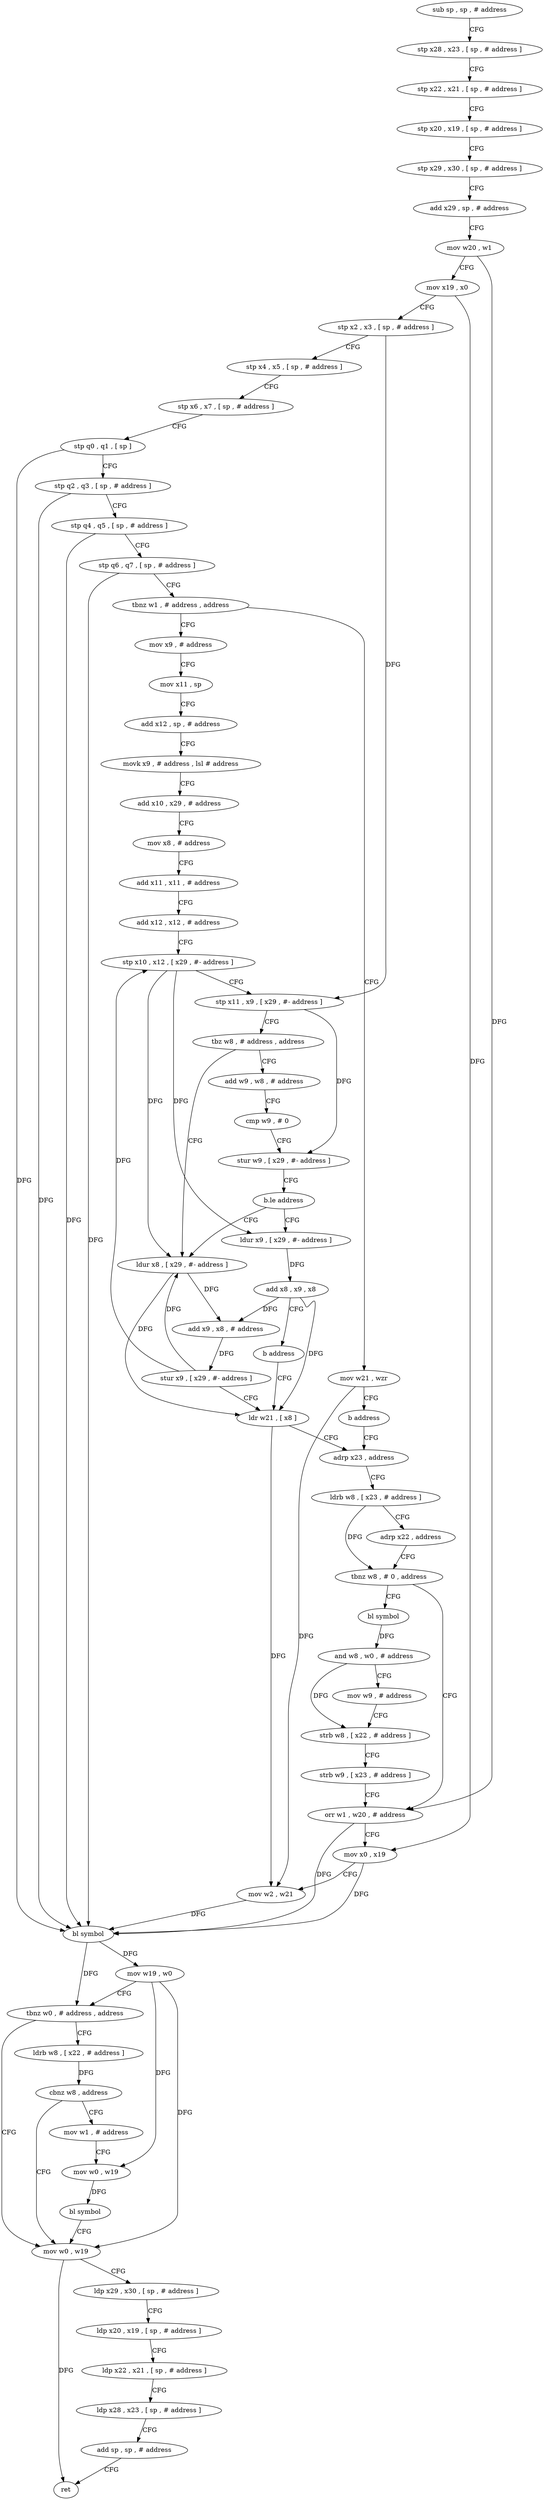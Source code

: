 digraph "func" {
"4260308" [label = "sub sp , sp , # address" ]
"4260312" [label = "stp x28 , x23 , [ sp , # address ]" ]
"4260316" [label = "stp x22 , x21 , [ sp , # address ]" ]
"4260320" [label = "stp x20 , x19 , [ sp , # address ]" ]
"4260324" [label = "stp x29 , x30 , [ sp , # address ]" ]
"4260328" [label = "add x29 , sp , # address" ]
"4260332" [label = "mov w20 , w1" ]
"4260336" [label = "mov x19 , x0" ]
"4260340" [label = "stp x2 , x3 , [ sp , # address ]" ]
"4260344" [label = "stp x4 , x5 , [ sp , # address ]" ]
"4260348" [label = "stp x6 , x7 , [ sp , # address ]" ]
"4260352" [label = "stp q0 , q1 , [ sp ]" ]
"4260356" [label = "stp q2 , q3 , [ sp , # address ]" ]
"4260360" [label = "stp q4 , q5 , [ sp , # address ]" ]
"4260364" [label = "stp q6 , q7 , [ sp , # address ]" ]
"4260368" [label = "tbnz w1 , # address , address" ]
"4260380" [label = "mov x9 , # address" ]
"4260372" [label = "mov w21 , wzr" ]
"4260384" [label = "mov x11 , sp" ]
"4260388" [label = "add x12 , sp , # address" ]
"4260392" [label = "movk x9 , # address , lsl # address" ]
"4260396" [label = "add x10 , x29 , # address" ]
"4260400" [label = "mov x8 , # address" ]
"4260404" [label = "add x11 , x11 , # address" ]
"4260408" [label = "add x12 , x12 , # address" ]
"4260412" [label = "stp x10 , x12 , [ x29 , #- address ]" ]
"4260416" [label = "stp x11 , x9 , [ x29 , #- address ]" ]
"4260420" [label = "tbz w8 , # address , address" ]
"4260440" [label = "ldur x8 , [ x29 , #- address ]" ]
"4260424" [label = "add w9 , w8 , # address" ]
"4260376" [label = "b address" ]
"4260456" [label = "adrp x23 , address" ]
"4260444" [label = "add x9 , x8 , # address" ]
"4260448" [label = "stur x9 , [ x29 , #- address ]" ]
"4260452" [label = "ldr w21 , [ x8 ]" ]
"4260428" [label = "cmp w9 , # 0" ]
"4260432" [label = "stur w9 , [ x29 , #- address ]" ]
"4260436" [label = "b.le address" ]
"4260564" [label = "ldur x9 , [ x29 , #- address ]" ]
"4260460" [label = "ldrb w8 , [ x23 , # address ]" ]
"4260464" [label = "adrp x22 , address" ]
"4260468" [label = "tbnz w8 , # 0 , address" ]
"4260492" [label = "orr w1 , w20 , # address" ]
"4260472" [label = "bl symbol" ]
"4260496" [label = "mov x0 , x19" ]
"4260500" [label = "mov w2 , w21" ]
"4260504" [label = "bl symbol" ]
"4260508" [label = "mov w19 , w0" ]
"4260512" [label = "tbnz w0 , # address , address" ]
"4260536" [label = "mov w0 , w19" ]
"4260516" [label = "ldrb w8 , [ x22 , # address ]" ]
"4260476" [label = "and w8 , w0 , # address" ]
"4260480" [label = "mov w9 , # address" ]
"4260484" [label = "strb w8 , [ x22 , # address ]" ]
"4260488" [label = "strb w9 , [ x23 , # address ]" ]
"4260568" [label = "add x8 , x9 , x8" ]
"4260572" [label = "b address" ]
"4260540" [label = "ldp x29 , x30 , [ sp , # address ]" ]
"4260544" [label = "ldp x20 , x19 , [ sp , # address ]" ]
"4260548" [label = "ldp x22 , x21 , [ sp , # address ]" ]
"4260552" [label = "ldp x28 , x23 , [ sp , # address ]" ]
"4260556" [label = "add sp , sp , # address" ]
"4260560" [label = "ret" ]
"4260520" [label = "cbnz w8 , address" ]
"4260524" [label = "mov w1 , # address" ]
"4260528" [label = "mov w0 , w19" ]
"4260532" [label = "bl symbol" ]
"4260308" -> "4260312" [ label = "CFG" ]
"4260312" -> "4260316" [ label = "CFG" ]
"4260316" -> "4260320" [ label = "CFG" ]
"4260320" -> "4260324" [ label = "CFG" ]
"4260324" -> "4260328" [ label = "CFG" ]
"4260328" -> "4260332" [ label = "CFG" ]
"4260332" -> "4260336" [ label = "CFG" ]
"4260332" -> "4260492" [ label = "DFG" ]
"4260336" -> "4260340" [ label = "CFG" ]
"4260336" -> "4260496" [ label = "DFG" ]
"4260340" -> "4260344" [ label = "CFG" ]
"4260340" -> "4260416" [ label = "DFG" ]
"4260344" -> "4260348" [ label = "CFG" ]
"4260348" -> "4260352" [ label = "CFG" ]
"4260352" -> "4260356" [ label = "CFG" ]
"4260352" -> "4260504" [ label = "DFG" ]
"4260356" -> "4260360" [ label = "CFG" ]
"4260356" -> "4260504" [ label = "DFG" ]
"4260360" -> "4260364" [ label = "CFG" ]
"4260360" -> "4260504" [ label = "DFG" ]
"4260364" -> "4260368" [ label = "CFG" ]
"4260364" -> "4260504" [ label = "DFG" ]
"4260368" -> "4260380" [ label = "CFG" ]
"4260368" -> "4260372" [ label = "CFG" ]
"4260380" -> "4260384" [ label = "CFG" ]
"4260372" -> "4260376" [ label = "CFG" ]
"4260372" -> "4260500" [ label = "DFG" ]
"4260384" -> "4260388" [ label = "CFG" ]
"4260388" -> "4260392" [ label = "CFG" ]
"4260392" -> "4260396" [ label = "CFG" ]
"4260396" -> "4260400" [ label = "CFG" ]
"4260400" -> "4260404" [ label = "CFG" ]
"4260404" -> "4260408" [ label = "CFG" ]
"4260408" -> "4260412" [ label = "CFG" ]
"4260412" -> "4260416" [ label = "CFG" ]
"4260412" -> "4260440" [ label = "DFG" ]
"4260412" -> "4260564" [ label = "DFG" ]
"4260416" -> "4260420" [ label = "CFG" ]
"4260416" -> "4260432" [ label = "DFG" ]
"4260420" -> "4260440" [ label = "CFG" ]
"4260420" -> "4260424" [ label = "CFG" ]
"4260440" -> "4260444" [ label = "DFG" ]
"4260440" -> "4260452" [ label = "DFG" ]
"4260424" -> "4260428" [ label = "CFG" ]
"4260376" -> "4260456" [ label = "CFG" ]
"4260456" -> "4260460" [ label = "CFG" ]
"4260444" -> "4260448" [ label = "DFG" ]
"4260448" -> "4260452" [ label = "CFG" ]
"4260448" -> "4260412" [ label = "DFG" ]
"4260448" -> "4260440" [ label = "DFG" ]
"4260452" -> "4260456" [ label = "CFG" ]
"4260452" -> "4260500" [ label = "DFG" ]
"4260428" -> "4260432" [ label = "CFG" ]
"4260432" -> "4260436" [ label = "CFG" ]
"4260436" -> "4260564" [ label = "CFG" ]
"4260436" -> "4260440" [ label = "CFG" ]
"4260564" -> "4260568" [ label = "DFG" ]
"4260460" -> "4260464" [ label = "CFG" ]
"4260460" -> "4260468" [ label = "DFG" ]
"4260464" -> "4260468" [ label = "CFG" ]
"4260468" -> "4260492" [ label = "CFG" ]
"4260468" -> "4260472" [ label = "CFG" ]
"4260492" -> "4260496" [ label = "CFG" ]
"4260492" -> "4260504" [ label = "DFG" ]
"4260472" -> "4260476" [ label = "DFG" ]
"4260496" -> "4260500" [ label = "CFG" ]
"4260496" -> "4260504" [ label = "DFG" ]
"4260500" -> "4260504" [ label = "DFG" ]
"4260504" -> "4260508" [ label = "DFG" ]
"4260504" -> "4260512" [ label = "DFG" ]
"4260508" -> "4260512" [ label = "CFG" ]
"4260508" -> "4260536" [ label = "DFG" ]
"4260508" -> "4260528" [ label = "DFG" ]
"4260512" -> "4260536" [ label = "CFG" ]
"4260512" -> "4260516" [ label = "CFG" ]
"4260536" -> "4260540" [ label = "CFG" ]
"4260536" -> "4260560" [ label = "DFG" ]
"4260516" -> "4260520" [ label = "DFG" ]
"4260476" -> "4260480" [ label = "CFG" ]
"4260476" -> "4260484" [ label = "DFG" ]
"4260480" -> "4260484" [ label = "CFG" ]
"4260484" -> "4260488" [ label = "CFG" ]
"4260488" -> "4260492" [ label = "CFG" ]
"4260568" -> "4260572" [ label = "CFG" ]
"4260568" -> "4260444" [ label = "DFG" ]
"4260568" -> "4260452" [ label = "DFG" ]
"4260572" -> "4260452" [ label = "CFG" ]
"4260540" -> "4260544" [ label = "CFG" ]
"4260544" -> "4260548" [ label = "CFG" ]
"4260548" -> "4260552" [ label = "CFG" ]
"4260552" -> "4260556" [ label = "CFG" ]
"4260556" -> "4260560" [ label = "CFG" ]
"4260520" -> "4260536" [ label = "CFG" ]
"4260520" -> "4260524" [ label = "CFG" ]
"4260524" -> "4260528" [ label = "CFG" ]
"4260528" -> "4260532" [ label = "DFG" ]
"4260532" -> "4260536" [ label = "CFG" ]
}
